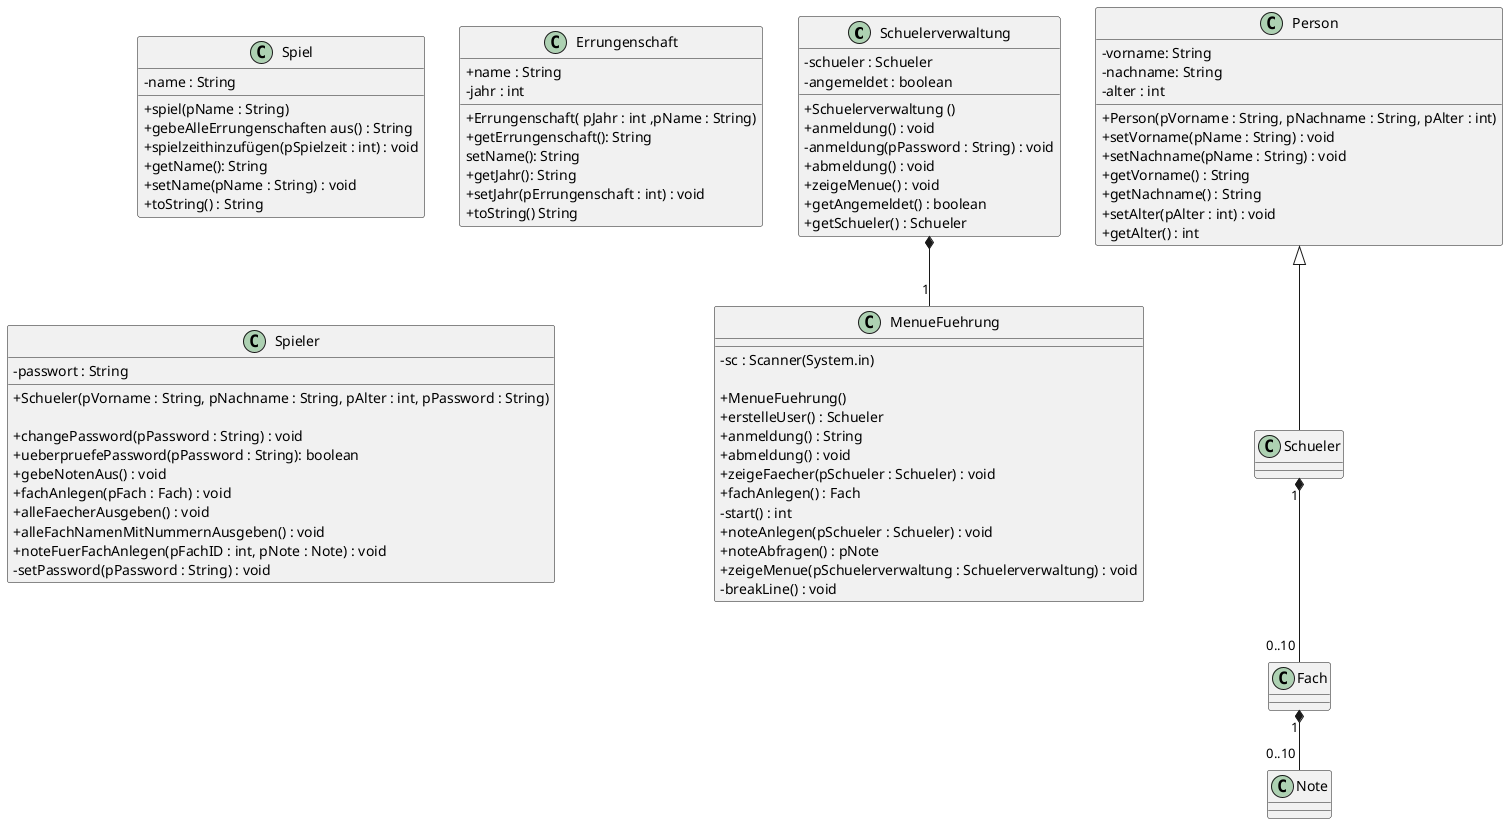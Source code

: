@startuml
skinparam classAttributeIconSize 0

class Schuelerverwaltung{
 -schueler : Schueler
 -angemeldet : boolean
 + Schuelerverwaltung ()
 + anmeldung() : void
 - anmeldung(pPassword : String) : void
 + abmeldung() : void
 + zeigeMenue() : void
 + getAngemeldet() : boolean
 + getSchueler() : Schueler
}



class MenueFuehrung{
 - sc : Scanner(System.in)

 +MenueFuehrung()
 +erstelleUser() : Schueler
 + anmeldung() : String
 + abmeldung() : void
 + zeigeFaecher(pSchueler : Schueler) : void
 + fachAnlegen() : Fach
 - start() : int
 + noteAnlegen(pSchueler : Schueler) : void
 + noteAbfragen() : pNote
 + zeigeMenue(pSchuelerverwaltung : Schuelerverwaltung) : void
 - breakLine() : void
 }

class Person{
 -vorname: String
 -nachname: String
 -alter : int
 + Person(pVorname : String, pNachname : String, pAlter : int)
 +setVorname(pName : String) : void
 +setNachname(pName : String) : void
 +getVorname() : String
 +getNachname() : String
 +setAlter(pAlter : int) : void
 +getAlter() : int
}



class Spiel{
 -name : String
 +spiel(pName : String)
 +gebeAlleErrungenschaften aus() : String
 +spielzeithinzufügen(pSpielzeit : int) : void
 +getName(): String
 +setName(pName : String) : void
 +toString() : String
}

class Errungenschaft{
 +name : String
 -jahr : int
 +Errungenschaft( pJahr : int ,pName : String)
 +getErrungenschaft(): String
 setName(): String
 +getJahr(): String
 +setJahr(pErrungenschaft : int) : void
 +toString() String
}




class Spieler{
  -passwort : String

  +Schueler(pVorname : String, pNachname : String, pAlter : int, pPassword : String)
  
  +changePassword(pPassword : String) : void
  +ueberpruefePassword(pPassword : String): boolean
  +gebeNotenAus() : void
  + fachAnlegen(pFach : Fach) : void
  +alleFaecherAusgeben() : void
  +alleFachNamenMitNummernAusgeben() : void
  +noteFuerFachAnlegen(pFachID : int, pNote : Note) : void
  -setPassword(pPassword : String) : void
}


Fach "1" *-- "0..10" Note
Schuelerverwaltung  *-- "1" MenueFuehrung
Schueler "1" *-- "0..10" Fach
Person <|-- Schueler

@enduml
